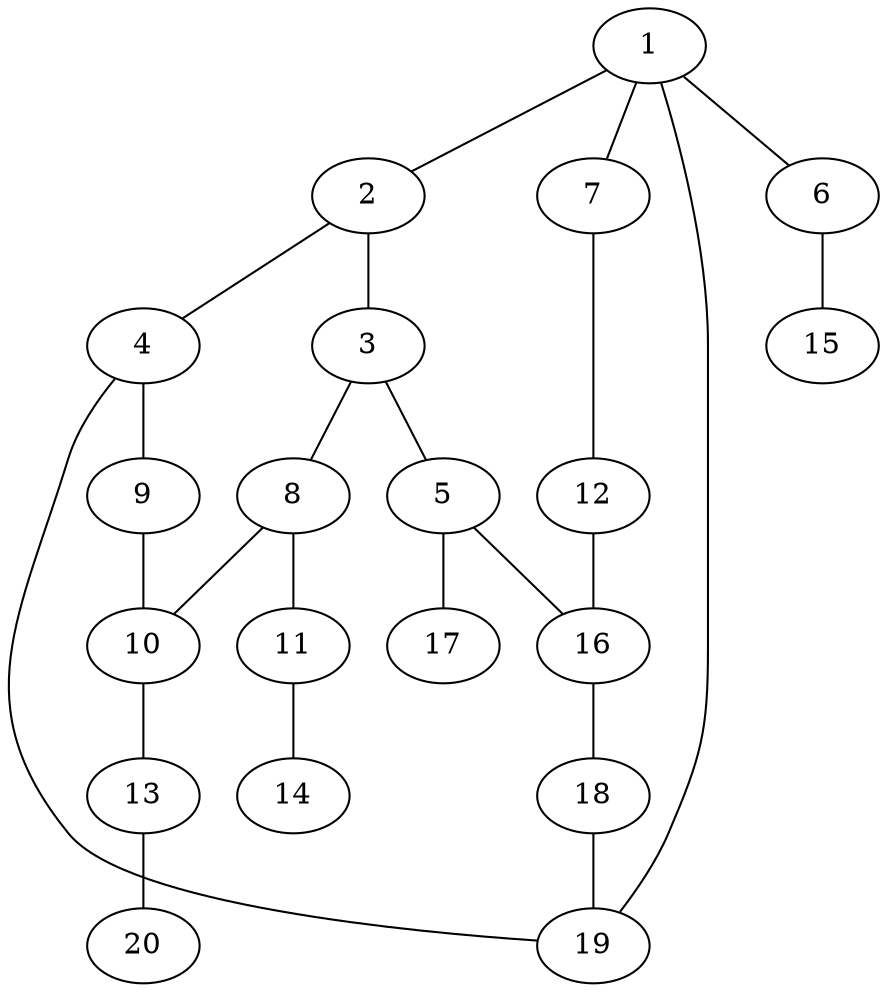 graph graphname {1--2
1--6
1--7
1--19
2--3
2--4
3--5
3--8
4--9
4--19
5--16
5--17
6--15
7--12
8--10
8--11
9--10
10--13
11--14
12--16
13--20
16--18
18--19
}